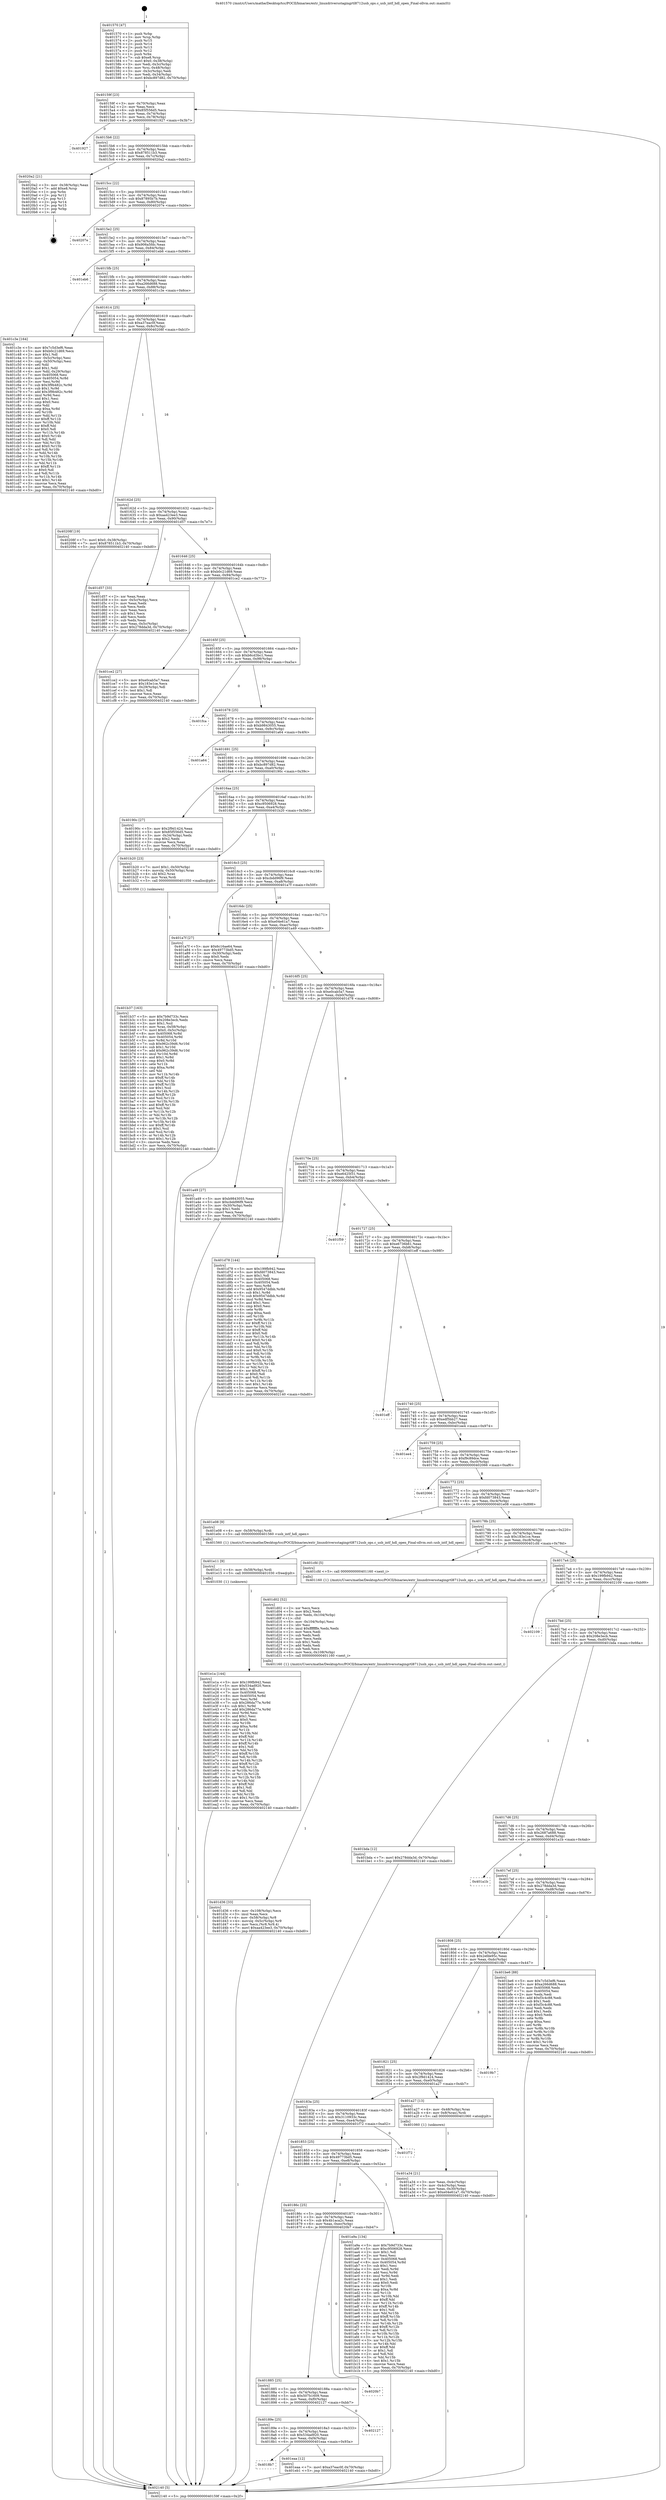 digraph "0x401570" {
  label = "0x401570 (/mnt/c/Users/mathe/Desktop/tcc/POCII/binaries/extr_linuxdriversstagingrtl8712usb_ops.c_usb_intf_hdl_open_Final-ollvm.out::main(0))"
  labelloc = "t"
  node[shape=record]

  Entry [label="",width=0.3,height=0.3,shape=circle,fillcolor=black,style=filled]
  "0x40159f" [label="{
     0x40159f [23]\l
     | [instrs]\l
     &nbsp;&nbsp;0x40159f \<+3\>: mov -0x70(%rbp),%eax\l
     &nbsp;&nbsp;0x4015a2 \<+2\>: mov %eax,%ecx\l
     &nbsp;&nbsp;0x4015a4 \<+6\>: sub $0x85f556d5,%ecx\l
     &nbsp;&nbsp;0x4015aa \<+3\>: mov %eax,-0x74(%rbp)\l
     &nbsp;&nbsp;0x4015ad \<+3\>: mov %ecx,-0x78(%rbp)\l
     &nbsp;&nbsp;0x4015b0 \<+6\>: je 0000000000401927 \<main+0x3b7\>\l
  }"]
  "0x401927" [label="{
     0x401927\l
  }", style=dashed]
  "0x4015b6" [label="{
     0x4015b6 [22]\l
     | [instrs]\l
     &nbsp;&nbsp;0x4015b6 \<+5\>: jmp 00000000004015bb \<main+0x4b\>\l
     &nbsp;&nbsp;0x4015bb \<+3\>: mov -0x74(%rbp),%eax\l
     &nbsp;&nbsp;0x4015be \<+5\>: sub $0x878511b3,%eax\l
     &nbsp;&nbsp;0x4015c3 \<+3\>: mov %eax,-0x7c(%rbp)\l
     &nbsp;&nbsp;0x4015c6 \<+6\>: je 00000000004020a2 \<main+0xb32\>\l
  }"]
  Exit [label="",width=0.3,height=0.3,shape=circle,fillcolor=black,style=filled,peripheries=2]
  "0x4020a2" [label="{
     0x4020a2 [21]\l
     | [instrs]\l
     &nbsp;&nbsp;0x4020a2 \<+3\>: mov -0x38(%rbp),%eax\l
     &nbsp;&nbsp;0x4020a5 \<+7\>: add $0xe8,%rsp\l
     &nbsp;&nbsp;0x4020ac \<+1\>: pop %rbx\l
     &nbsp;&nbsp;0x4020ad \<+2\>: pop %r12\l
     &nbsp;&nbsp;0x4020af \<+2\>: pop %r13\l
     &nbsp;&nbsp;0x4020b1 \<+2\>: pop %r14\l
     &nbsp;&nbsp;0x4020b3 \<+2\>: pop %r15\l
     &nbsp;&nbsp;0x4020b5 \<+1\>: pop %rbp\l
     &nbsp;&nbsp;0x4020b6 \<+1\>: ret\l
  }"]
  "0x4015cc" [label="{
     0x4015cc [22]\l
     | [instrs]\l
     &nbsp;&nbsp;0x4015cc \<+5\>: jmp 00000000004015d1 \<main+0x61\>\l
     &nbsp;&nbsp;0x4015d1 \<+3\>: mov -0x74(%rbp),%eax\l
     &nbsp;&nbsp;0x4015d4 \<+5\>: sub $0x87895b7b,%eax\l
     &nbsp;&nbsp;0x4015d9 \<+3\>: mov %eax,-0x80(%rbp)\l
     &nbsp;&nbsp;0x4015dc \<+6\>: je 000000000040207e \<main+0xb0e\>\l
  }"]
  "0x4018b7" [label="{
     0x4018b7\l
  }", style=dashed]
  "0x40207e" [label="{
     0x40207e\l
  }", style=dashed]
  "0x4015e2" [label="{
     0x4015e2 [25]\l
     | [instrs]\l
     &nbsp;&nbsp;0x4015e2 \<+5\>: jmp 00000000004015e7 \<main+0x77\>\l
     &nbsp;&nbsp;0x4015e7 \<+3\>: mov -0x74(%rbp),%eax\l
     &nbsp;&nbsp;0x4015ea \<+5\>: sub $0x906a5fdc,%eax\l
     &nbsp;&nbsp;0x4015ef \<+6\>: mov %eax,-0x84(%rbp)\l
     &nbsp;&nbsp;0x4015f5 \<+6\>: je 0000000000401eb6 \<main+0x946\>\l
  }"]
  "0x401eaa" [label="{
     0x401eaa [12]\l
     | [instrs]\l
     &nbsp;&nbsp;0x401eaa \<+7\>: movl $0xa37eac0f,-0x70(%rbp)\l
     &nbsp;&nbsp;0x401eb1 \<+5\>: jmp 0000000000402140 \<main+0xbd0\>\l
  }"]
  "0x401eb6" [label="{
     0x401eb6\l
  }", style=dashed]
  "0x4015fb" [label="{
     0x4015fb [25]\l
     | [instrs]\l
     &nbsp;&nbsp;0x4015fb \<+5\>: jmp 0000000000401600 \<main+0x90\>\l
     &nbsp;&nbsp;0x401600 \<+3\>: mov -0x74(%rbp),%eax\l
     &nbsp;&nbsp;0x401603 \<+5\>: sub $0xa266d688,%eax\l
     &nbsp;&nbsp;0x401608 \<+6\>: mov %eax,-0x88(%rbp)\l
     &nbsp;&nbsp;0x40160e \<+6\>: je 0000000000401c3e \<main+0x6ce\>\l
  }"]
  "0x40189e" [label="{
     0x40189e [25]\l
     | [instrs]\l
     &nbsp;&nbsp;0x40189e \<+5\>: jmp 00000000004018a3 \<main+0x333\>\l
     &nbsp;&nbsp;0x4018a3 \<+3\>: mov -0x74(%rbp),%eax\l
     &nbsp;&nbsp;0x4018a6 \<+5\>: sub $0x534ad920,%eax\l
     &nbsp;&nbsp;0x4018ab \<+6\>: mov %eax,-0xf4(%rbp)\l
     &nbsp;&nbsp;0x4018b1 \<+6\>: je 0000000000401eaa \<main+0x93a\>\l
  }"]
  "0x401c3e" [label="{
     0x401c3e [164]\l
     | [instrs]\l
     &nbsp;&nbsp;0x401c3e \<+5\>: mov $0x7c5d3ef6,%eax\l
     &nbsp;&nbsp;0x401c43 \<+5\>: mov $0xb0c21d69,%ecx\l
     &nbsp;&nbsp;0x401c48 \<+2\>: mov $0x1,%dl\l
     &nbsp;&nbsp;0x401c4a \<+3\>: mov -0x5c(%rbp),%esi\l
     &nbsp;&nbsp;0x401c4d \<+3\>: cmp -0x50(%rbp),%esi\l
     &nbsp;&nbsp;0x401c50 \<+4\>: setl %dil\l
     &nbsp;&nbsp;0x401c54 \<+4\>: and $0x1,%dil\l
     &nbsp;&nbsp;0x401c58 \<+4\>: mov %dil,-0x29(%rbp)\l
     &nbsp;&nbsp;0x401c5c \<+7\>: mov 0x405068,%esi\l
     &nbsp;&nbsp;0x401c63 \<+8\>: mov 0x405054,%r8d\l
     &nbsp;&nbsp;0x401c6b \<+3\>: mov %esi,%r9d\l
     &nbsp;&nbsp;0x401c6e \<+7\>: sub $0x3f9b482c,%r9d\l
     &nbsp;&nbsp;0x401c75 \<+4\>: sub $0x1,%r9d\l
     &nbsp;&nbsp;0x401c79 \<+7\>: add $0x3f9b482c,%r9d\l
     &nbsp;&nbsp;0x401c80 \<+4\>: imul %r9d,%esi\l
     &nbsp;&nbsp;0x401c84 \<+3\>: and $0x1,%esi\l
     &nbsp;&nbsp;0x401c87 \<+3\>: cmp $0x0,%esi\l
     &nbsp;&nbsp;0x401c8a \<+4\>: sete %dil\l
     &nbsp;&nbsp;0x401c8e \<+4\>: cmp $0xa,%r8d\l
     &nbsp;&nbsp;0x401c92 \<+4\>: setl %r10b\l
     &nbsp;&nbsp;0x401c96 \<+3\>: mov %dil,%r11b\l
     &nbsp;&nbsp;0x401c99 \<+4\>: xor $0xff,%r11b\l
     &nbsp;&nbsp;0x401c9d \<+3\>: mov %r10b,%bl\l
     &nbsp;&nbsp;0x401ca0 \<+3\>: xor $0xff,%bl\l
     &nbsp;&nbsp;0x401ca3 \<+3\>: xor $0x0,%dl\l
     &nbsp;&nbsp;0x401ca6 \<+3\>: mov %r11b,%r14b\l
     &nbsp;&nbsp;0x401ca9 \<+4\>: and $0x0,%r14b\l
     &nbsp;&nbsp;0x401cad \<+3\>: and %dl,%dil\l
     &nbsp;&nbsp;0x401cb0 \<+3\>: mov %bl,%r15b\l
     &nbsp;&nbsp;0x401cb3 \<+4\>: and $0x0,%r15b\l
     &nbsp;&nbsp;0x401cb7 \<+3\>: and %dl,%r10b\l
     &nbsp;&nbsp;0x401cba \<+3\>: or %dil,%r14b\l
     &nbsp;&nbsp;0x401cbd \<+3\>: or %r10b,%r15b\l
     &nbsp;&nbsp;0x401cc0 \<+3\>: xor %r15b,%r14b\l
     &nbsp;&nbsp;0x401cc3 \<+3\>: or %bl,%r11b\l
     &nbsp;&nbsp;0x401cc6 \<+4\>: xor $0xff,%r11b\l
     &nbsp;&nbsp;0x401cca \<+3\>: or $0x0,%dl\l
     &nbsp;&nbsp;0x401ccd \<+3\>: and %dl,%r11b\l
     &nbsp;&nbsp;0x401cd0 \<+3\>: or %r11b,%r14b\l
     &nbsp;&nbsp;0x401cd3 \<+4\>: test $0x1,%r14b\l
     &nbsp;&nbsp;0x401cd7 \<+3\>: cmovne %ecx,%eax\l
     &nbsp;&nbsp;0x401cda \<+3\>: mov %eax,-0x70(%rbp)\l
     &nbsp;&nbsp;0x401cdd \<+5\>: jmp 0000000000402140 \<main+0xbd0\>\l
  }"]
  "0x401614" [label="{
     0x401614 [25]\l
     | [instrs]\l
     &nbsp;&nbsp;0x401614 \<+5\>: jmp 0000000000401619 \<main+0xa9\>\l
     &nbsp;&nbsp;0x401619 \<+3\>: mov -0x74(%rbp),%eax\l
     &nbsp;&nbsp;0x40161c \<+5\>: sub $0xa37eac0f,%eax\l
     &nbsp;&nbsp;0x401621 \<+6\>: mov %eax,-0x8c(%rbp)\l
     &nbsp;&nbsp;0x401627 \<+6\>: je 000000000040208f \<main+0xb1f\>\l
  }"]
  "0x402127" [label="{
     0x402127\l
  }", style=dashed]
  "0x40208f" [label="{
     0x40208f [19]\l
     | [instrs]\l
     &nbsp;&nbsp;0x40208f \<+7\>: movl $0x0,-0x38(%rbp)\l
     &nbsp;&nbsp;0x402096 \<+7\>: movl $0x878511b3,-0x70(%rbp)\l
     &nbsp;&nbsp;0x40209d \<+5\>: jmp 0000000000402140 \<main+0xbd0\>\l
  }"]
  "0x40162d" [label="{
     0x40162d [25]\l
     | [instrs]\l
     &nbsp;&nbsp;0x40162d \<+5\>: jmp 0000000000401632 \<main+0xc2\>\l
     &nbsp;&nbsp;0x401632 \<+3\>: mov -0x74(%rbp),%eax\l
     &nbsp;&nbsp;0x401635 \<+5\>: sub $0xaa423ee3,%eax\l
     &nbsp;&nbsp;0x40163a \<+6\>: mov %eax,-0x90(%rbp)\l
     &nbsp;&nbsp;0x401640 \<+6\>: je 0000000000401d57 \<main+0x7e7\>\l
  }"]
  "0x401885" [label="{
     0x401885 [25]\l
     | [instrs]\l
     &nbsp;&nbsp;0x401885 \<+5\>: jmp 000000000040188a \<main+0x31a\>\l
     &nbsp;&nbsp;0x40188a \<+3\>: mov -0x74(%rbp),%eax\l
     &nbsp;&nbsp;0x40188d \<+5\>: sub $0x507b1609,%eax\l
     &nbsp;&nbsp;0x401892 \<+6\>: mov %eax,-0xf0(%rbp)\l
     &nbsp;&nbsp;0x401898 \<+6\>: je 0000000000402127 \<main+0xbb7\>\l
  }"]
  "0x401d57" [label="{
     0x401d57 [33]\l
     | [instrs]\l
     &nbsp;&nbsp;0x401d57 \<+2\>: xor %eax,%eax\l
     &nbsp;&nbsp;0x401d59 \<+3\>: mov -0x5c(%rbp),%ecx\l
     &nbsp;&nbsp;0x401d5c \<+2\>: mov %eax,%edx\l
     &nbsp;&nbsp;0x401d5e \<+2\>: sub %ecx,%edx\l
     &nbsp;&nbsp;0x401d60 \<+2\>: mov %eax,%ecx\l
     &nbsp;&nbsp;0x401d62 \<+3\>: sub $0x1,%ecx\l
     &nbsp;&nbsp;0x401d65 \<+2\>: add %ecx,%edx\l
     &nbsp;&nbsp;0x401d67 \<+2\>: sub %edx,%eax\l
     &nbsp;&nbsp;0x401d69 \<+3\>: mov %eax,-0x5c(%rbp)\l
     &nbsp;&nbsp;0x401d6c \<+7\>: movl $0x278dda3d,-0x70(%rbp)\l
     &nbsp;&nbsp;0x401d73 \<+5\>: jmp 0000000000402140 \<main+0xbd0\>\l
  }"]
  "0x401646" [label="{
     0x401646 [25]\l
     | [instrs]\l
     &nbsp;&nbsp;0x401646 \<+5\>: jmp 000000000040164b \<main+0xdb\>\l
     &nbsp;&nbsp;0x40164b \<+3\>: mov -0x74(%rbp),%eax\l
     &nbsp;&nbsp;0x40164e \<+5\>: sub $0xb0c21d69,%eax\l
     &nbsp;&nbsp;0x401653 \<+6\>: mov %eax,-0x94(%rbp)\l
     &nbsp;&nbsp;0x401659 \<+6\>: je 0000000000401ce2 \<main+0x772\>\l
  }"]
  "0x4020b7" [label="{
     0x4020b7\l
  }", style=dashed]
  "0x401ce2" [label="{
     0x401ce2 [27]\l
     | [instrs]\l
     &nbsp;&nbsp;0x401ce2 \<+5\>: mov $0xe0cab5a7,%eax\l
     &nbsp;&nbsp;0x401ce7 \<+5\>: mov $0x183e1ce,%ecx\l
     &nbsp;&nbsp;0x401cec \<+3\>: mov -0x29(%rbp),%dl\l
     &nbsp;&nbsp;0x401cef \<+3\>: test $0x1,%dl\l
     &nbsp;&nbsp;0x401cf2 \<+3\>: cmovne %ecx,%eax\l
     &nbsp;&nbsp;0x401cf5 \<+3\>: mov %eax,-0x70(%rbp)\l
     &nbsp;&nbsp;0x401cf8 \<+5\>: jmp 0000000000402140 \<main+0xbd0\>\l
  }"]
  "0x40165f" [label="{
     0x40165f [25]\l
     | [instrs]\l
     &nbsp;&nbsp;0x40165f \<+5\>: jmp 0000000000401664 \<main+0xf4\>\l
     &nbsp;&nbsp;0x401664 \<+3\>: mov -0x74(%rbp),%eax\l
     &nbsp;&nbsp;0x401667 \<+5\>: sub $0xb6cd3bc1,%eax\l
     &nbsp;&nbsp;0x40166c \<+6\>: mov %eax,-0x98(%rbp)\l
     &nbsp;&nbsp;0x401672 \<+6\>: je 0000000000401fca \<main+0xa5a\>\l
  }"]
  "0x401e1a" [label="{
     0x401e1a [144]\l
     | [instrs]\l
     &nbsp;&nbsp;0x401e1a \<+5\>: mov $0x199fb942,%eax\l
     &nbsp;&nbsp;0x401e1f \<+5\>: mov $0x534ad920,%ecx\l
     &nbsp;&nbsp;0x401e24 \<+2\>: mov $0x1,%dl\l
     &nbsp;&nbsp;0x401e26 \<+7\>: mov 0x405068,%esi\l
     &nbsp;&nbsp;0x401e2d \<+8\>: mov 0x405054,%r8d\l
     &nbsp;&nbsp;0x401e35 \<+3\>: mov %esi,%r9d\l
     &nbsp;&nbsp;0x401e38 \<+7\>: sub $0x286da77e,%r9d\l
     &nbsp;&nbsp;0x401e3f \<+4\>: sub $0x1,%r9d\l
     &nbsp;&nbsp;0x401e43 \<+7\>: add $0x286da77e,%r9d\l
     &nbsp;&nbsp;0x401e4a \<+4\>: imul %r9d,%esi\l
     &nbsp;&nbsp;0x401e4e \<+3\>: and $0x1,%esi\l
     &nbsp;&nbsp;0x401e51 \<+3\>: cmp $0x0,%esi\l
     &nbsp;&nbsp;0x401e54 \<+4\>: sete %r10b\l
     &nbsp;&nbsp;0x401e58 \<+4\>: cmp $0xa,%r8d\l
     &nbsp;&nbsp;0x401e5c \<+4\>: setl %r11b\l
     &nbsp;&nbsp;0x401e60 \<+3\>: mov %r10b,%bl\l
     &nbsp;&nbsp;0x401e63 \<+3\>: xor $0xff,%bl\l
     &nbsp;&nbsp;0x401e66 \<+3\>: mov %r11b,%r14b\l
     &nbsp;&nbsp;0x401e69 \<+4\>: xor $0xff,%r14b\l
     &nbsp;&nbsp;0x401e6d \<+3\>: xor $0x1,%dl\l
     &nbsp;&nbsp;0x401e70 \<+3\>: mov %bl,%r15b\l
     &nbsp;&nbsp;0x401e73 \<+4\>: and $0xff,%r15b\l
     &nbsp;&nbsp;0x401e77 \<+3\>: and %dl,%r10b\l
     &nbsp;&nbsp;0x401e7a \<+3\>: mov %r14b,%r12b\l
     &nbsp;&nbsp;0x401e7d \<+4\>: and $0xff,%r12b\l
     &nbsp;&nbsp;0x401e81 \<+3\>: and %dl,%r11b\l
     &nbsp;&nbsp;0x401e84 \<+3\>: or %r10b,%r15b\l
     &nbsp;&nbsp;0x401e87 \<+3\>: or %r11b,%r12b\l
     &nbsp;&nbsp;0x401e8a \<+3\>: xor %r12b,%r15b\l
     &nbsp;&nbsp;0x401e8d \<+3\>: or %r14b,%bl\l
     &nbsp;&nbsp;0x401e90 \<+3\>: xor $0xff,%bl\l
     &nbsp;&nbsp;0x401e93 \<+3\>: or $0x1,%dl\l
     &nbsp;&nbsp;0x401e96 \<+2\>: and %dl,%bl\l
     &nbsp;&nbsp;0x401e98 \<+3\>: or %bl,%r15b\l
     &nbsp;&nbsp;0x401e9b \<+4\>: test $0x1,%r15b\l
     &nbsp;&nbsp;0x401e9f \<+3\>: cmovne %ecx,%eax\l
     &nbsp;&nbsp;0x401ea2 \<+3\>: mov %eax,-0x70(%rbp)\l
     &nbsp;&nbsp;0x401ea5 \<+5\>: jmp 0000000000402140 \<main+0xbd0\>\l
  }"]
  "0x401fca" [label="{
     0x401fca\l
  }", style=dashed]
  "0x401678" [label="{
     0x401678 [25]\l
     | [instrs]\l
     &nbsp;&nbsp;0x401678 \<+5\>: jmp 000000000040167d \<main+0x10d\>\l
     &nbsp;&nbsp;0x40167d \<+3\>: mov -0x74(%rbp),%eax\l
     &nbsp;&nbsp;0x401680 \<+5\>: sub $0xb9843055,%eax\l
     &nbsp;&nbsp;0x401685 \<+6\>: mov %eax,-0x9c(%rbp)\l
     &nbsp;&nbsp;0x40168b \<+6\>: je 0000000000401a64 \<main+0x4f4\>\l
  }"]
  "0x401e11" [label="{
     0x401e11 [9]\l
     | [instrs]\l
     &nbsp;&nbsp;0x401e11 \<+4\>: mov -0x58(%rbp),%rdi\l
     &nbsp;&nbsp;0x401e15 \<+5\>: call 0000000000401030 \<free@plt\>\l
     | [calls]\l
     &nbsp;&nbsp;0x401030 \{1\} (unknown)\l
  }"]
  "0x401a64" [label="{
     0x401a64\l
  }", style=dashed]
  "0x401691" [label="{
     0x401691 [25]\l
     | [instrs]\l
     &nbsp;&nbsp;0x401691 \<+5\>: jmp 0000000000401696 \<main+0x126\>\l
     &nbsp;&nbsp;0x401696 \<+3\>: mov -0x74(%rbp),%eax\l
     &nbsp;&nbsp;0x401699 \<+5\>: sub $0xbc897d82,%eax\l
     &nbsp;&nbsp;0x40169e \<+6\>: mov %eax,-0xa0(%rbp)\l
     &nbsp;&nbsp;0x4016a4 \<+6\>: je 000000000040190c \<main+0x39c\>\l
  }"]
  "0x401d36" [label="{
     0x401d36 [33]\l
     | [instrs]\l
     &nbsp;&nbsp;0x401d36 \<+6\>: mov -0x108(%rbp),%ecx\l
     &nbsp;&nbsp;0x401d3c \<+3\>: imul %eax,%ecx\l
     &nbsp;&nbsp;0x401d3f \<+4\>: mov -0x58(%rbp),%r8\l
     &nbsp;&nbsp;0x401d43 \<+4\>: movslq -0x5c(%rbp),%r9\l
     &nbsp;&nbsp;0x401d47 \<+4\>: mov %ecx,(%r8,%r9,4)\l
     &nbsp;&nbsp;0x401d4b \<+7\>: movl $0xaa423ee3,-0x70(%rbp)\l
     &nbsp;&nbsp;0x401d52 \<+5\>: jmp 0000000000402140 \<main+0xbd0\>\l
  }"]
  "0x40190c" [label="{
     0x40190c [27]\l
     | [instrs]\l
     &nbsp;&nbsp;0x40190c \<+5\>: mov $0x2f9d1424,%eax\l
     &nbsp;&nbsp;0x401911 \<+5\>: mov $0x85f556d5,%ecx\l
     &nbsp;&nbsp;0x401916 \<+3\>: mov -0x34(%rbp),%edx\l
     &nbsp;&nbsp;0x401919 \<+3\>: cmp $0x2,%edx\l
     &nbsp;&nbsp;0x40191c \<+3\>: cmovne %ecx,%eax\l
     &nbsp;&nbsp;0x40191f \<+3\>: mov %eax,-0x70(%rbp)\l
     &nbsp;&nbsp;0x401922 \<+5\>: jmp 0000000000402140 \<main+0xbd0\>\l
  }"]
  "0x4016aa" [label="{
     0x4016aa [25]\l
     | [instrs]\l
     &nbsp;&nbsp;0x4016aa \<+5\>: jmp 00000000004016af \<main+0x13f\>\l
     &nbsp;&nbsp;0x4016af \<+3\>: mov -0x74(%rbp),%eax\l
     &nbsp;&nbsp;0x4016b2 \<+5\>: sub $0xc9506928,%eax\l
     &nbsp;&nbsp;0x4016b7 \<+6\>: mov %eax,-0xa4(%rbp)\l
     &nbsp;&nbsp;0x4016bd \<+6\>: je 0000000000401b20 \<main+0x5b0\>\l
  }"]
  "0x402140" [label="{
     0x402140 [5]\l
     | [instrs]\l
     &nbsp;&nbsp;0x402140 \<+5\>: jmp 000000000040159f \<main+0x2f\>\l
  }"]
  "0x401570" [label="{
     0x401570 [47]\l
     | [instrs]\l
     &nbsp;&nbsp;0x401570 \<+1\>: push %rbp\l
     &nbsp;&nbsp;0x401571 \<+3\>: mov %rsp,%rbp\l
     &nbsp;&nbsp;0x401574 \<+2\>: push %r15\l
     &nbsp;&nbsp;0x401576 \<+2\>: push %r14\l
     &nbsp;&nbsp;0x401578 \<+2\>: push %r13\l
     &nbsp;&nbsp;0x40157a \<+2\>: push %r12\l
     &nbsp;&nbsp;0x40157c \<+1\>: push %rbx\l
     &nbsp;&nbsp;0x40157d \<+7\>: sub $0xe8,%rsp\l
     &nbsp;&nbsp;0x401584 \<+7\>: movl $0x0,-0x38(%rbp)\l
     &nbsp;&nbsp;0x40158b \<+3\>: mov %edi,-0x3c(%rbp)\l
     &nbsp;&nbsp;0x40158e \<+4\>: mov %rsi,-0x48(%rbp)\l
     &nbsp;&nbsp;0x401592 \<+3\>: mov -0x3c(%rbp),%edi\l
     &nbsp;&nbsp;0x401595 \<+3\>: mov %edi,-0x34(%rbp)\l
     &nbsp;&nbsp;0x401598 \<+7\>: movl $0xbc897d82,-0x70(%rbp)\l
  }"]
  "0x401d02" [label="{
     0x401d02 [52]\l
     | [instrs]\l
     &nbsp;&nbsp;0x401d02 \<+2\>: xor %ecx,%ecx\l
     &nbsp;&nbsp;0x401d04 \<+5\>: mov $0x2,%edx\l
     &nbsp;&nbsp;0x401d09 \<+6\>: mov %edx,-0x104(%rbp)\l
     &nbsp;&nbsp;0x401d0f \<+1\>: cltd\l
     &nbsp;&nbsp;0x401d10 \<+6\>: mov -0x104(%rbp),%esi\l
     &nbsp;&nbsp;0x401d16 \<+2\>: idiv %esi\l
     &nbsp;&nbsp;0x401d18 \<+6\>: imul $0xfffffffe,%edx,%edx\l
     &nbsp;&nbsp;0x401d1e \<+2\>: mov %ecx,%edi\l
     &nbsp;&nbsp;0x401d20 \<+2\>: sub %edx,%edi\l
     &nbsp;&nbsp;0x401d22 \<+2\>: mov %ecx,%edx\l
     &nbsp;&nbsp;0x401d24 \<+3\>: sub $0x1,%edx\l
     &nbsp;&nbsp;0x401d27 \<+2\>: add %edx,%edi\l
     &nbsp;&nbsp;0x401d29 \<+2\>: sub %edi,%ecx\l
     &nbsp;&nbsp;0x401d2b \<+6\>: mov %ecx,-0x108(%rbp)\l
     &nbsp;&nbsp;0x401d31 \<+5\>: call 0000000000401160 \<next_i\>\l
     | [calls]\l
     &nbsp;&nbsp;0x401160 \{1\} (/mnt/c/Users/mathe/Desktop/tcc/POCII/binaries/extr_linuxdriversstagingrtl8712usb_ops.c_usb_intf_hdl_open_Final-ollvm.out::next_i)\l
  }"]
  "0x401b20" [label="{
     0x401b20 [23]\l
     | [instrs]\l
     &nbsp;&nbsp;0x401b20 \<+7\>: movl $0x1,-0x50(%rbp)\l
     &nbsp;&nbsp;0x401b27 \<+4\>: movslq -0x50(%rbp),%rax\l
     &nbsp;&nbsp;0x401b2b \<+4\>: shl $0x2,%rax\l
     &nbsp;&nbsp;0x401b2f \<+3\>: mov %rax,%rdi\l
     &nbsp;&nbsp;0x401b32 \<+5\>: call 0000000000401050 \<malloc@plt\>\l
     | [calls]\l
     &nbsp;&nbsp;0x401050 \{1\} (unknown)\l
  }"]
  "0x4016c3" [label="{
     0x4016c3 [25]\l
     | [instrs]\l
     &nbsp;&nbsp;0x4016c3 \<+5\>: jmp 00000000004016c8 \<main+0x158\>\l
     &nbsp;&nbsp;0x4016c8 \<+3\>: mov -0x74(%rbp),%eax\l
     &nbsp;&nbsp;0x4016cb \<+5\>: sub $0xcbdd96f9,%eax\l
     &nbsp;&nbsp;0x4016d0 \<+6\>: mov %eax,-0xa8(%rbp)\l
     &nbsp;&nbsp;0x4016d6 \<+6\>: je 0000000000401a7f \<main+0x50f\>\l
  }"]
  "0x401b37" [label="{
     0x401b37 [163]\l
     | [instrs]\l
     &nbsp;&nbsp;0x401b37 \<+5\>: mov $0x7b9d733c,%ecx\l
     &nbsp;&nbsp;0x401b3c \<+5\>: mov $0x208e3ecb,%edx\l
     &nbsp;&nbsp;0x401b41 \<+3\>: mov $0x1,%sil\l
     &nbsp;&nbsp;0x401b44 \<+4\>: mov %rax,-0x58(%rbp)\l
     &nbsp;&nbsp;0x401b48 \<+7\>: movl $0x0,-0x5c(%rbp)\l
     &nbsp;&nbsp;0x401b4f \<+8\>: mov 0x405068,%r8d\l
     &nbsp;&nbsp;0x401b57 \<+8\>: mov 0x405054,%r9d\l
     &nbsp;&nbsp;0x401b5f \<+3\>: mov %r8d,%r10d\l
     &nbsp;&nbsp;0x401b62 \<+7\>: sub $0x962c39d6,%r10d\l
     &nbsp;&nbsp;0x401b69 \<+4\>: sub $0x1,%r10d\l
     &nbsp;&nbsp;0x401b6d \<+7\>: add $0x962c39d6,%r10d\l
     &nbsp;&nbsp;0x401b74 \<+4\>: imul %r10d,%r8d\l
     &nbsp;&nbsp;0x401b78 \<+4\>: and $0x1,%r8d\l
     &nbsp;&nbsp;0x401b7c \<+4\>: cmp $0x0,%r8d\l
     &nbsp;&nbsp;0x401b80 \<+4\>: sete %r11b\l
     &nbsp;&nbsp;0x401b84 \<+4\>: cmp $0xa,%r9d\l
     &nbsp;&nbsp;0x401b88 \<+3\>: setl %bl\l
     &nbsp;&nbsp;0x401b8b \<+3\>: mov %r11b,%r14b\l
     &nbsp;&nbsp;0x401b8e \<+4\>: xor $0xff,%r14b\l
     &nbsp;&nbsp;0x401b92 \<+3\>: mov %bl,%r15b\l
     &nbsp;&nbsp;0x401b95 \<+4\>: xor $0xff,%r15b\l
     &nbsp;&nbsp;0x401b99 \<+4\>: xor $0x1,%sil\l
     &nbsp;&nbsp;0x401b9d \<+3\>: mov %r14b,%r12b\l
     &nbsp;&nbsp;0x401ba0 \<+4\>: and $0xff,%r12b\l
     &nbsp;&nbsp;0x401ba4 \<+3\>: and %sil,%r11b\l
     &nbsp;&nbsp;0x401ba7 \<+3\>: mov %r15b,%r13b\l
     &nbsp;&nbsp;0x401baa \<+4\>: and $0xff,%r13b\l
     &nbsp;&nbsp;0x401bae \<+3\>: and %sil,%bl\l
     &nbsp;&nbsp;0x401bb1 \<+3\>: or %r11b,%r12b\l
     &nbsp;&nbsp;0x401bb4 \<+3\>: or %bl,%r13b\l
     &nbsp;&nbsp;0x401bb7 \<+3\>: xor %r13b,%r12b\l
     &nbsp;&nbsp;0x401bba \<+3\>: or %r15b,%r14b\l
     &nbsp;&nbsp;0x401bbd \<+4\>: xor $0xff,%r14b\l
     &nbsp;&nbsp;0x401bc1 \<+4\>: or $0x1,%sil\l
     &nbsp;&nbsp;0x401bc5 \<+3\>: and %sil,%r14b\l
     &nbsp;&nbsp;0x401bc8 \<+3\>: or %r14b,%r12b\l
     &nbsp;&nbsp;0x401bcb \<+4\>: test $0x1,%r12b\l
     &nbsp;&nbsp;0x401bcf \<+3\>: cmovne %edx,%ecx\l
     &nbsp;&nbsp;0x401bd2 \<+3\>: mov %ecx,-0x70(%rbp)\l
     &nbsp;&nbsp;0x401bd5 \<+5\>: jmp 0000000000402140 \<main+0xbd0\>\l
  }"]
  "0x401a7f" [label="{
     0x401a7f [27]\l
     | [instrs]\l
     &nbsp;&nbsp;0x401a7f \<+5\>: mov $0x6c16ae64,%eax\l
     &nbsp;&nbsp;0x401a84 \<+5\>: mov $0x49773bd5,%ecx\l
     &nbsp;&nbsp;0x401a89 \<+3\>: mov -0x30(%rbp),%edx\l
     &nbsp;&nbsp;0x401a8c \<+3\>: cmp $0x0,%edx\l
     &nbsp;&nbsp;0x401a8f \<+3\>: cmove %ecx,%eax\l
     &nbsp;&nbsp;0x401a92 \<+3\>: mov %eax,-0x70(%rbp)\l
     &nbsp;&nbsp;0x401a95 \<+5\>: jmp 0000000000402140 \<main+0xbd0\>\l
  }"]
  "0x4016dc" [label="{
     0x4016dc [25]\l
     | [instrs]\l
     &nbsp;&nbsp;0x4016dc \<+5\>: jmp 00000000004016e1 \<main+0x171\>\l
     &nbsp;&nbsp;0x4016e1 \<+3\>: mov -0x74(%rbp),%eax\l
     &nbsp;&nbsp;0x4016e4 \<+5\>: sub $0xe04e61a7,%eax\l
     &nbsp;&nbsp;0x4016e9 \<+6\>: mov %eax,-0xac(%rbp)\l
     &nbsp;&nbsp;0x4016ef \<+6\>: je 0000000000401a49 \<main+0x4d9\>\l
  }"]
  "0x40186c" [label="{
     0x40186c [25]\l
     | [instrs]\l
     &nbsp;&nbsp;0x40186c \<+5\>: jmp 0000000000401871 \<main+0x301\>\l
     &nbsp;&nbsp;0x401871 \<+3\>: mov -0x74(%rbp),%eax\l
     &nbsp;&nbsp;0x401874 \<+5\>: sub $0x4b1aca2c,%eax\l
     &nbsp;&nbsp;0x401879 \<+6\>: mov %eax,-0xec(%rbp)\l
     &nbsp;&nbsp;0x40187f \<+6\>: je 00000000004020b7 \<main+0xb47\>\l
  }"]
  "0x401a49" [label="{
     0x401a49 [27]\l
     | [instrs]\l
     &nbsp;&nbsp;0x401a49 \<+5\>: mov $0xb9843055,%eax\l
     &nbsp;&nbsp;0x401a4e \<+5\>: mov $0xcbdd96f9,%ecx\l
     &nbsp;&nbsp;0x401a53 \<+3\>: mov -0x30(%rbp),%edx\l
     &nbsp;&nbsp;0x401a56 \<+3\>: cmp $0x1,%edx\l
     &nbsp;&nbsp;0x401a59 \<+3\>: cmovl %ecx,%eax\l
     &nbsp;&nbsp;0x401a5c \<+3\>: mov %eax,-0x70(%rbp)\l
     &nbsp;&nbsp;0x401a5f \<+5\>: jmp 0000000000402140 \<main+0xbd0\>\l
  }"]
  "0x4016f5" [label="{
     0x4016f5 [25]\l
     | [instrs]\l
     &nbsp;&nbsp;0x4016f5 \<+5\>: jmp 00000000004016fa \<main+0x18a\>\l
     &nbsp;&nbsp;0x4016fa \<+3\>: mov -0x74(%rbp),%eax\l
     &nbsp;&nbsp;0x4016fd \<+5\>: sub $0xe0cab5a7,%eax\l
     &nbsp;&nbsp;0x401702 \<+6\>: mov %eax,-0xb0(%rbp)\l
     &nbsp;&nbsp;0x401708 \<+6\>: je 0000000000401d78 \<main+0x808\>\l
  }"]
  "0x401a9a" [label="{
     0x401a9a [134]\l
     | [instrs]\l
     &nbsp;&nbsp;0x401a9a \<+5\>: mov $0x7b9d733c,%eax\l
     &nbsp;&nbsp;0x401a9f \<+5\>: mov $0xc9506928,%ecx\l
     &nbsp;&nbsp;0x401aa4 \<+2\>: mov $0x1,%dl\l
     &nbsp;&nbsp;0x401aa6 \<+2\>: xor %esi,%esi\l
     &nbsp;&nbsp;0x401aa8 \<+7\>: mov 0x405068,%edi\l
     &nbsp;&nbsp;0x401aaf \<+8\>: mov 0x405054,%r8d\l
     &nbsp;&nbsp;0x401ab7 \<+3\>: sub $0x1,%esi\l
     &nbsp;&nbsp;0x401aba \<+3\>: mov %edi,%r9d\l
     &nbsp;&nbsp;0x401abd \<+3\>: add %esi,%r9d\l
     &nbsp;&nbsp;0x401ac0 \<+4\>: imul %r9d,%edi\l
     &nbsp;&nbsp;0x401ac4 \<+3\>: and $0x1,%edi\l
     &nbsp;&nbsp;0x401ac7 \<+3\>: cmp $0x0,%edi\l
     &nbsp;&nbsp;0x401aca \<+4\>: sete %r10b\l
     &nbsp;&nbsp;0x401ace \<+4\>: cmp $0xa,%r8d\l
     &nbsp;&nbsp;0x401ad2 \<+4\>: setl %r11b\l
     &nbsp;&nbsp;0x401ad6 \<+3\>: mov %r10b,%bl\l
     &nbsp;&nbsp;0x401ad9 \<+3\>: xor $0xff,%bl\l
     &nbsp;&nbsp;0x401adc \<+3\>: mov %r11b,%r14b\l
     &nbsp;&nbsp;0x401adf \<+4\>: xor $0xff,%r14b\l
     &nbsp;&nbsp;0x401ae3 \<+3\>: xor $0x1,%dl\l
     &nbsp;&nbsp;0x401ae6 \<+3\>: mov %bl,%r15b\l
     &nbsp;&nbsp;0x401ae9 \<+4\>: and $0xff,%r15b\l
     &nbsp;&nbsp;0x401aed \<+3\>: and %dl,%r10b\l
     &nbsp;&nbsp;0x401af0 \<+3\>: mov %r14b,%r12b\l
     &nbsp;&nbsp;0x401af3 \<+4\>: and $0xff,%r12b\l
     &nbsp;&nbsp;0x401af7 \<+3\>: and %dl,%r11b\l
     &nbsp;&nbsp;0x401afa \<+3\>: or %r10b,%r15b\l
     &nbsp;&nbsp;0x401afd \<+3\>: or %r11b,%r12b\l
     &nbsp;&nbsp;0x401b00 \<+3\>: xor %r12b,%r15b\l
     &nbsp;&nbsp;0x401b03 \<+3\>: or %r14b,%bl\l
     &nbsp;&nbsp;0x401b06 \<+3\>: xor $0xff,%bl\l
     &nbsp;&nbsp;0x401b09 \<+3\>: or $0x1,%dl\l
     &nbsp;&nbsp;0x401b0c \<+2\>: and %dl,%bl\l
     &nbsp;&nbsp;0x401b0e \<+3\>: or %bl,%r15b\l
     &nbsp;&nbsp;0x401b11 \<+4\>: test $0x1,%r15b\l
     &nbsp;&nbsp;0x401b15 \<+3\>: cmovne %ecx,%eax\l
     &nbsp;&nbsp;0x401b18 \<+3\>: mov %eax,-0x70(%rbp)\l
     &nbsp;&nbsp;0x401b1b \<+5\>: jmp 0000000000402140 \<main+0xbd0\>\l
  }"]
  "0x401d78" [label="{
     0x401d78 [144]\l
     | [instrs]\l
     &nbsp;&nbsp;0x401d78 \<+5\>: mov $0x199fb942,%eax\l
     &nbsp;&nbsp;0x401d7d \<+5\>: mov $0xfd073843,%ecx\l
     &nbsp;&nbsp;0x401d82 \<+2\>: mov $0x1,%dl\l
     &nbsp;&nbsp;0x401d84 \<+7\>: mov 0x405068,%esi\l
     &nbsp;&nbsp;0x401d8b \<+7\>: mov 0x405054,%edi\l
     &nbsp;&nbsp;0x401d92 \<+3\>: mov %esi,%r8d\l
     &nbsp;&nbsp;0x401d95 \<+7\>: add $0x9547ddbb,%r8d\l
     &nbsp;&nbsp;0x401d9c \<+4\>: sub $0x1,%r8d\l
     &nbsp;&nbsp;0x401da0 \<+7\>: sub $0x9547ddbb,%r8d\l
     &nbsp;&nbsp;0x401da7 \<+4\>: imul %r8d,%esi\l
     &nbsp;&nbsp;0x401dab \<+3\>: and $0x1,%esi\l
     &nbsp;&nbsp;0x401dae \<+3\>: cmp $0x0,%esi\l
     &nbsp;&nbsp;0x401db1 \<+4\>: sete %r9b\l
     &nbsp;&nbsp;0x401db5 \<+3\>: cmp $0xa,%edi\l
     &nbsp;&nbsp;0x401db8 \<+4\>: setl %r10b\l
     &nbsp;&nbsp;0x401dbc \<+3\>: mov %r9b,%r11b\l
     &nbsp;&nbsp;0x401dbf \<+4\>: xor $0xff,%r11b\l
     &nbsp;&nbsp;0x401dc3 \<+3\>: mov %r10b,%bl\l
     &nbsp;&nbsp;0x401dc6 \<+3\>: xor $0xff,%bl\l
     &nbsp;&nbsp;0x401dc9 \<+3\>: xor $0x0,%dl\l
     &nbsp;&nbsp;0x401dcc \<+3\>: mov %r11b,%r14b\l
     &nbsp;&nbsp;0x401dcf \<+4\>: and $0x0,%r14b\l
     &nbsp;&nbsp;0x401dd3 \<+3\>: and %dl,%r9b\l
     &nbsp;&nbsp;0x401dd6 \<+3\>: mov %bl,%r15b\l
     &nbsp;&nbsp;0x401dd9 \<+4\>: and $0x0,%r15b\l
     &nbsp;&nbsp;0x401ddd \<+3\>: and %dl,%r10b\l
     &nbsp;&nbsp;0x401de0 \<+3\>: or %r9b,%r14b\l
     &nbsp;&nbsp;0x401de3 \<+3\>: or %r10b,%r15b\l
     &nbsp;&nbsp;0x401de6 \<+3\>: xor %r15b,%r14b\l
     &nbsp;&nbsp;0x401de9 \<+3\>: or %bl,%r11b\l
     &nbsp;&nbsp;0x401dec \<+4\>: xor $0xff,%r11b\l
     &nbsp;&nbsp;0x401df0 \<+3\>: or $0x0,%dl\l
     &nbsp;&nbsp;0x401df3 \<+3\>: and %dl,%r11b\l
     &nbsp;&nbsp;0x401df6 \<+3\>: or %r11b,%r14b\l
     &nbsp;&nbsp;0x401df9 \<+4\>: test $0x1,%r14b\l
     &nbsp;&nbsp;0x401dfd \<+3\>: cmovne %ecx,%eax\l
     &nbsp;&nbsp;0x401e00 \<+3\>: mov %eax,-0x70(%rbp)\l
     &nbsp;&nbsp;0x401e03 \<+5\>: jmp 0000000000402140 \<main+0xbd0\>\l
  }"]
  "0x40170e" [label="{
     0x40170e [25]\l
     | [instrs]\l
     &nbsp;&nbsp;0x40170e \<+5\>: jmp 0000000000401713 \<main+0x1a3\>\l
     &nbsp;&nbsp;0x401713 \<+3\>: mov -0x74(%rbp),%eax\l
     &nbsp;&nbsp;0x401716 \<+5\>: sub $0xe6425f31,%eax\l
     &nbsp;&nbsp;0x40171b \<+6\>: mov %eax,-0xb4(%rbp)\l
     &nbsp;&nbsp;0x401721 \<+6\>: je 0000000000401f59 \<main+0x9e9\>\l
  }"]
  "0x401853" [label="{
     0x401853 [25]\l
     | [instrs]\l
     &nbsp;&nbsp;0x401853 \<+5\>: jmp 0000000000401858 \<main+0x2e8\>\l
     &nbsp;&nbsp;0x401858 \<+3\>: mov -0x74(%rbp),%eax\l
     &nbsp;&nbsp;0x40185b \<+5\>: sub $0x49773bd5,%eax\l
     &nbsp;&nbsp;0x401860 \<+6\>: mov %eax,-0xe8(%rbp)\l
     &nbsp;&nbsp;0x401866 \<+6\>: je 0000000000401a9a \<main+0x52a\>\l
  }"]
  "0x401f59" [label="{
     0x401f59\l
  }", style=dashed]
  "0x401727" [label="{
     0x401727 [25]\l
     | [instrs]\l
     &nbsp;&nbsp;0x401727 \<+5\>: jmp 000000000040172c \<main+0x1bc\>\l
     &nbsp;&nbsp;0x40172c \<+3\>: mov -0x74(%rbp),%eax\l
     &nbsp;&nbsp;0x40172f \<+5\>: sub $0xe6736b61,%eax\l
     &nbsp;&nbsp;0x401734 \<+6\>: mov %eax,-0xb8(%rbp)\l
     &nbsp;&nbsp;0x40173a \<+6\>: je 0000000000401eff \<main+0x98f\>\l
  }"]
  "0x401f72" [label="{
     0x401f72\l
  }", style=dashed]
  "0x401eff" [label="{
     0x401eff\l
  }", style=dashed]
  "0x401740" [label="{
     0x401740 [25]\l
     | [instrs]\l
     &nbsp;&nbsp;0x401740 \<+5\>: jmp 0000000000401745 \<main+0x1d5\>\l
     &nbsp;&nbsp;0x401745 \<+3\>: mov -0x74(%rbp),%eax\l
     &nbsp;&nbsp;0x401748 \<+5\>: sub $0xedf5bb27,%eax\l
     &nbsp;&nbsp;0x40174d \<+6\>: mov %eax,-0xbc(%rbp)\l
     &nbsp;&nbsp;0x401753 \<+6\>: je 0000000000401ee4 \<main+0x974\>\l
  }"]
  "0x401a34" [label="{
     0x401a34 [21]\l
     | [instrs]\l
     &nbsp;&nbsp;0x401a34 \<+3\>: mov %eax,-0x4c(%rbp)\l
     &nbsp;&nbsp;0x401a37 \<+3\>: mov -0x4c(%rbp),%eax\l
     &nbsp;&nbsp;0x401a3a \<+3\>: mov %eax,-0x30(%rbp)\l
     &nbsp;&nbsp;0x401a3d \<+7\>: movl $0xe04e61a7,-0x70(%rbp)\l
     &nbsp;&nbsp;0x401a44 \<+5\>: jmp 0000000000402140 \<main+0xbd0\>\l
  }"]
  "0x401ee4" [label="{
     0x401ee4\l
  }", style=dashed]
  "0x401759" [label="{
     0x401759 [25]\l
     | [instrs]\l
     &nbsp;&nbsp;0x401759 \<+5\>: jmp 000000000040175e \<main+0x1ee\>\l
     &nbsp;&nbsp;0x40175e \<+3\>: mov -0x74(%rbp),%eax\l
     &nbsp;&nbsp;0x401761 \<+5\>: sub $0xf9c89dce,%eax\l
     &nbsp;&nbsp;0x401766 \<+6\>: mov %eax,-0xc0(%rbp)\l
     &nbsp;&nbsp;0x40176c \<+6\>: je 0000000000402066 \<main+0xaf6\>\l
  }"]
  "0x40183a" [label="{
     0x40183a [25]\l
     | [instrs]\l
     &nbsp;&nbsp;0x40183a \<+5\>: jmp 000000000040183f \<main+0x2cf\>\l
     &nbsp;&nbsp;0x40183f \<+3\>: mov -0x74(%rbp),%eax\l
     &nbsp;&nbsp;0x401842 \<+5\>: sub $0x3110933c,%eax\l
     &nbsp;&nbsp;0x401847 \<+6\>: mov %eax,-0xe4(%rbp)\l
     &nbsp;&nbsp;0x40184d \<+6\>: je 0000000000401f72 \<main+0xa02\>\l
  }"]
  "0x402066" [label="{
     0x402066\l
  }", style=dashed]
  "0x401772" [label="{
     0x401772 [25]\l
     | [instrs]\l
     &nbsp;&nbsp;0x401772 \<+5\>: jmp 0000000000401777 \<main+0x207\>\l
     &nbsp;&nbsp;0x401777 \<+3\>: mov -0x74(%rbp),%eax\l
     &nbsp;&nbsp;0x40177a \<+5\>: sub $0xfd073843,%eax\l
     &nbsp;&nbsp;0x40177f \<+6\>: mov %eax,-0xc4(%rbp)\l
     &nbsp;&nbsp;0x401785 \<+6\>: je 0000000000401e08 \<main+0x898\>\l
  }"]
  "0x401a27" [label="{
     0x401a27 [13]\l
     | [instrs]\l
     &nbsp;&nbsp;0x401a27 \<+4\>: mov -0x48(%rbp),%rax\l
     &nbsp;&nbsp;0x401a2b \<+4\>: mov 0x8(%rax),%rdi\l
     &nbsp;&nbsp;0x401a2f \<+5\>: call 0000000000401060 \<atoi@plt\>\l
     | [calls]\l
     &nbsp;&nbsp;0x401060 \{1\} (unknown)\l
  }"]
  "0x401e08" [label="{
     0x401e08 [9]\l
     | [instrs]\l
     &nbsp;&nbsp;0x401e08 \<+4\>: mov -0x58(%rbp),%rdi\l
     &nbsp;&nbsp;0x401e0c \<+5\>: call 0000000000401560 \<usb_intf_hdl_open\>\l
     | [calls]\l
     &nbsp;&nbsp;0x401560 \{1\} (/mnt/c/Users/mathe/Desktop/tcc/POCII/binaries/extr_linuxdriversstagingrtl8712usb_ops.c_usb_intf_hdl_open_Final-ollvm.out::usb_intf_hdl_open)\l
  }"]
  "0x40178b" [label="{
     0x40178b [25]\l
     | [instrs]\l
     &nbsp;&nbsp;0x40178b \<+5\>: jmp 0000000000401790 \<main+0x220\>\l
     &nbsp;&nbsp;0x401790 \<+3\>: mov -0x74(%rbp),%eax\l
     &nbsp;&nbsp;0x401793 \<+5\>: sub $0x183e1ce,%eax\l
     &nbsp;&nbsp;0x401798 \<+6\>: mov %eax,-0xc8(%rbp)\l
     &nbsp;&nbsp;0x40179e \<+6\>: je 0000000000401cfd \<main+0x78d\>\l
  }"]
  "0x401821" [label="{
     0x401821 [25]\l
     | [instrs]\l
     &nbsp;&nbsp;0x401821 \<+5\>: jmp 0000000000401826 \<main+0x2b6\>\l
     &nbsp;&nbsp;0x401826 \<+3\>: mov -0x74(%rbp),%eax\l
     &nbsp;&nbsp;0x401829 \<+5\>: sub $0x2f9d1424,%eax\l
     &nbsp;&nbsp;0x40182e \<+6\>: mov %eax,-0xe0(%rbp)\l
     &nbsp;&nbsp;0x401834 \<+6\>: je 0000000000401a27 \<main+0x4b7\>\l
  }"]
  "0x401cfd" [label="{
     0x401cfd [5]\l
     | [instrs]\l
     &nbsp;&nbsp;0x401cfd \<+5\>: call 0000000000401160 \<next_i\>\l
     | [calls]\l
     &nbsp;&nbsp;0x401160 \{1\} (/mnt/c/Users/mathe/Desktop/tcc/POCII/binaries/extr_linuxdriversstagingrtl8712usb_ops.c_usb_intf_hdl_open_Final-ollvm.out::next_i)\l
  }"]
  "0x4017a4" [label="{
     0x4017a4 [25]\l
     | [instrs]\l
     &nbsp;&nbsp;0x4017a4 \<+5\>: jmp 00000000004017a9 \<main+0x239\>\l
     &nbsp;&nbsp;0x4017a9 \<+3\>: mov -0x74(%rbp),%eax\l
     &nbsp;&nbsp;0x4017ac \<+5\>: sub $0x199fb942,%eax\l
     &nbsp;&nbsp;0x4017b1 \<+6\>: mov %eax,-0xcc(%rbp)\l
     &nbsp;&nbsp;0x4017b7 \<+6\>: je 0000000000402109 \<main+0xb99\>\l
  }"]
  "0x4019b7" [label="{
     0x4019b7\l
  }", style=dashed]
  "0x402109" [label="{
     0x402109\l
  }", style=dashed]
  "0x4017bd" [label="{
     0x4017bd [25]\l
     | [instrs]\l
     &nbsp;&nbsp;0x4017bd \<+5\>: jmp 00000000004017c2 \<main+0x252\>\l
     &nbsp;&nbsp;0x4017c2 \<+3\>: mov -0x74(%rbp),%eax\l
     &nbsp;&nbsp;0x4017c5 \<+5\>: sub $0x208e3ecb,%eax\l
     &nbsp;&nbsp;0x4017ca \<+6\>: mov %eax,-0xd0(%rbp)\l
     &nbsp;&nbsp;0x4017d0 \<+6\>: je 0000000000401bda \<main+0x66a\>\l
  }"]
  "0x401808" [label="{
     0x401808 [25]\l
     | [instrs]\l
     &nbsp;&nbsp;0x401808 \<+5\>: jmp 000000000040180d \<main+0x29d\>\l
     &nbsp;&nbsp;0x40180d \<+3\>: mov -0x74(%rbp),%eax\l
     &nbsp;&nbsp;0x401810 \<+5\>: sub $0x2efde95c,%eax\l
     &nbsp;&nbsp;0x401815 \<+6\>: mov %eax,-0xdc(%rbp)\l
     &nbsp;&nbsp;0x40181b \<+6\>: je 00000000004019b7 \<main+0x447\>\l
  }"]
  "0x401bda" [label="{
     0x401bda [12]\l
     | [instrs]\l
     &nbsp;&nbsp;0x401bda \<+7\>: movl $0x278dda3d,-0x70(%rbp)\l
     &nbsp;&nbsp;0x401be1 \<+5\>: jmp 0000000000402140 \<main+0xbd0\>\l
  }"]
  "0x4017d6" [label="{
     0x4017d6 [25]\l
     | [instrs]\l
     &nbsp;&nbsp;0x4017d6 \<+5\>: jmp 00000000004017db \<main+0x26b\>\l
     &nbsp;&nbsp;0x4017db \<+3\>: mov -0x74(%rbp),%eax\l
     &nbsp;&nbsp;0x4017de \<+5\>: sub $0x2687a688,%eax\l
     &nbsp;&nbsp;0x4017e3 \<+6\>: mov %eax,-0xd4(%rbp)\l
     &nbsp;&nbsp;0x4017e9 \<+6\>: je 0000000000401a1b \<main+0x4ab\>\l
  }"]
  "0x401be6" [label="{
     0x401be6 [88]\l
     | [instrs]\l
     &nbsp;&nbsp;0x401be6 \<+5\>: mov $0x7c5d3ef6,%eax\l
     &nbsp;&nbsp;0x401beb \<+5\>: mov $0xa266d688,%ecx\l
     &nbsp;&nbsp;0x401bf0 \<+7\>: mov 0x405068,%edx\l
     &nbsp;&nbsp;0x401bf7 \<+7\>: mov 0x405054,%esi\l
     &nbsp;&nbsp;0x401bfe \<+2\>: mov %edx,%edi\l
     &nbsp;&nbsp;0x401c00 \<+6\>: add $0xf3c4c88,%edi\l
     &nbsp;&nbsp;0x401c06 \<+3\>: sub $0x1,%edi\l
     &nbsp;&nbsp;0x401c09 \<+6\>: sub $0xf3c4c88,%edi\l
     &nbsp;&nbsp;0x401c0f \<+3\>: imul %edi,%edx\l
     &nbsp;&nbsp;0x401c12 \<+3\>: and $0x1,%edx\l
     &nbsp;&nbsp;0x401c15 \<+3\>: cmp $0x0,%edx\l
     &nbsp;&nbsp;0x401c18 \<+4\>: sete %r8b\l
     &nbsp;&nbsp;0x401c1c \<+3\>: cmp $0xa,%esi\l
     &nbsp;&nbsp;0x401c1f \<+4\>: setl %r9b\l
     &nbsp;&nbsp;0x401c23 \<+3\>: mov %r8b,%r10b\l
     &nbsp;&nbsp;0x401c26 \<+3\>: and %r9b,%r10b\l
     &nbsp;&nbsp;0x401c29 \<+3\>: xor %r9b,%r8b\l
     &nbsp;&nbsp;0x401c2c \<+3\>: or %r8b,%r10b\l
     &nbsp;&nbsp;0x401c2f \<+4\>: test $0x1,%r10b\l
     &nbsp;&nbsp;0x401c33 \<+3\>: cmovne %ecx,%eax\l
     &nbsp;&nbsp;0x401c36 \<+3\>: mov %eax,-0x70(%rbp)\l
     &nbsp;&nbsp;0x401c39 \<+5\>: jmp 0000000000402140 \<main+0xbd0\>\l
  }"]
  "0x401a1b" [label="{
     0x401a1b\l
  }", style=dashed]
  "0x4017ef" [label="{
     0x4017ef [25]\l
     | [instrs]\l
     &nbsp;&nbsp;0x4017ef \<+5\>: jmp 00000000004017f4 \<main+0x284\>\l
     &nbsp;&nbsp;0x4017f4 \<+3\>: mov -0x74(%rbp),%eax\l
     &nbsp;&nbsp;0x4017f7 \<+5\>: sub $0x278dda3d,%eax\l
     &nbsp;&nbsp;0x4017fc \<+6\>: mov %eax,-0xd8(%rbp)\l
     &nbsp;&nbsp;0x401802 \<+6\>: je 0000000000401be6 \<main+0x676\>\l
  }"]
  Entry -> "0x401570" [label=" 1"]
  "0x40159f" -> "0x401927" [label=" 0"]
  "0x40159f" -> "0x4015b6" [label=" 20"]
  "0x4020a2" -> Exit [label=" 1"]
  "0x4015b6" -> "0x4020a2" [label=" 1"]
  "0x4015b6" -> "0x4015cc" [label=" 19"]
  "0x40208f" -> "0x402140" [label=" 1"]
  "0x4015cc" -> "0x40207e" [label=" 0"]
  "0x4015cc" -> "0x4015e2" [label=" 19"]
  "0x401eaa" -> "0x402140" [label=" 1"]
  "0x4015e2" -> "0x401eb6" [label=" 0"]
  "0x4015e2" -> "0x4015fb" [label=" 19"]
  "0x40189e" -> "0x4018b7" [label=" 0"]
  "0x4015fb" -> "0x401c3e" [label=" 2"]
  "0x4015fb" -> "0x401614" [label=" 17"]
  "0x40189e" -> "0x401eaa" [label=" 1"]
  "0x401614" -> "0x40208f" [label=" 1"]
  "0x401614" -> "0x40162d" [label=" 16"]
  "0x401885" -> "0x40189e" [label=" 1"]
  "0x40162d" -> "0x401d57" [label=" 1"]
  "0x40162d" -> "0x401646" [label=" 15"]
  "0x401885" -> "0x402127" [label=" 0"]
  "0x401646" -> "0x401ce2" [label=" 2"]
  "0x401646" -> "0x40165f" [label=" 13"]
  "0x40186c" -> "0x401885" [label=" 1"]
  "0x40165f" -> "0x401fca" [label=" 0"]
  "0x40165f" -> "0x401678" [label=" 13"]
  "0x40186c" -> "0x4020b7" [label=" 0"]
  "0x401678" -> "0x401a64" [label=" 0"]
  "0x401678" -> "0x401691" [label=" 13"]
  "0x401e1a" -> "0x402140" [label=" 1"]
  "0x401691" -> "0x40190c" [label=" 1"]
  "0x401691" -> "0x4016aa" [label=" 12"]
  "0x40190c" -> "0x402140" [label=" 1"]
  "0x401570" -> "0x40159f" [label=" 1"]
  "0x402140" -> "0x40159f" [label=" 19"]
  "0x401e11" -> "0x401e1a" [label=" 1"]
  "0x4016aa" -> "0x401b20" [label=" 1"]
  "0x4016aa" -> "0x4016c3" [label=" 11"]
  "0x401e08" -> "0x401e11" [label=" 1"]
  "0x4016c3" -> "0x401a7f" [label=" 1"]
  "0x4016c3" -> "0x4016dc" [label=" 10"]
  "0x401d78" -> "0x402140" [label=" 1"]
  "0x4016dc" -> "0x401a49" [label=" 1"]
  "0x4016dc" -> "0x4016f5" [label=" 9"]
  "0x401d57" -> "0x402140" [label=" 1"]
  "0x4016f5" -> "0x401d78" [label=" 1"]
  "0x4016f5" -> "0x40170e" [label=" 8"]
  "0x401d36" -> "0x402140" [label=" 1"]
  "0x40170e" -> "0x401f59" [label=" 0"]
  "0x40170e" -> "0x401727" [label=" 8"]
  "0x401cfd" -> "0x401d02" [label=" 1"]
  "0x401727" -> "0x401eff" [label=" 0"]
  "0x401727" -> "0x401740" [label=" 8"]
  "0x401ce2" -> "0x402140" [label=" 2"]
  "0x401740" -> "0x401ee4" [label=" 0"]
  "0x401740" -> "0x401759" [label=" 8"]
  "0x401be6" -> "0x402140" [label=" 2"]
  "0x401759" -> "0x402066" [label=" 0"]
  "0x401759" -> "0x401772" [label=" 8"]
  "0x401bda" -> "0x402140" [label=" 1"]
  "0x401772" -> "0x401e08" [label=" 1"]
  "0x401772" -> "0x40178b" [label=" 7"]
  "0x401b37" -> "0x402140" [label=" 1"]
  "0x40178b" -> "0x401cfd" [label=" 1"]
  "0x40178b" -> "0x4017a4" [label=" 6"]
  "0x401a9a" -> "0x402140" [label=" 1"]
  "0x4017a4" -> "0x402109" [label=" 0"]
  "0x4017a4" -> "0x4017bd" [label=" 6"]
  "0x401853" -> "0x40186c" [label=" 1"]
  "0x4017bd" -> "0x401bda" [label=" 1"]
  "0x4017bd" -> "0x4017d6" [label=" 5"]
  "0x401d02" -> "0x401d36" [label=" 1"]
  "0x4017d6" -> "0x401a1b" [label=" 0"]
  "0x4017d6" -> "0x4017ef" [label=" 5"]
  "0x40183a" -> "0x401853" [label=" 2"]
  "0x4017ef" -> "0x401be6" [label=" 2"]
  "0x4017ef" -> "0x401808" [label=" 3"]
  "0x401853" -> "0x401a9a" [label=" 1"]
  "0x401808" -> "0x4019b7" [label=" 0"]
  "0x401808" -> "0x401821" [label=" 3"]
  "0x401b20" -> "0x401b37" [label=" 1"]
  "0x401821" -> "0x401a27" [label=" 1"]
  "0x401821" -> "0x40183a" [label=" 2"]
  "0x401a27" -> "0x401a34" [label=" 1"]
  "0x401a34" -> "0x402140" [label=" 1"]
  "0x401a49" -> "0x402140" [label=" 1"]
  "0x401a7f" -> "0x402140" [label=" 1"]
  "0x401c3e" -> "0x402140" [label=" 2"]
  "0x40183a" -> "0x401f72" [label=" 0"]
}
